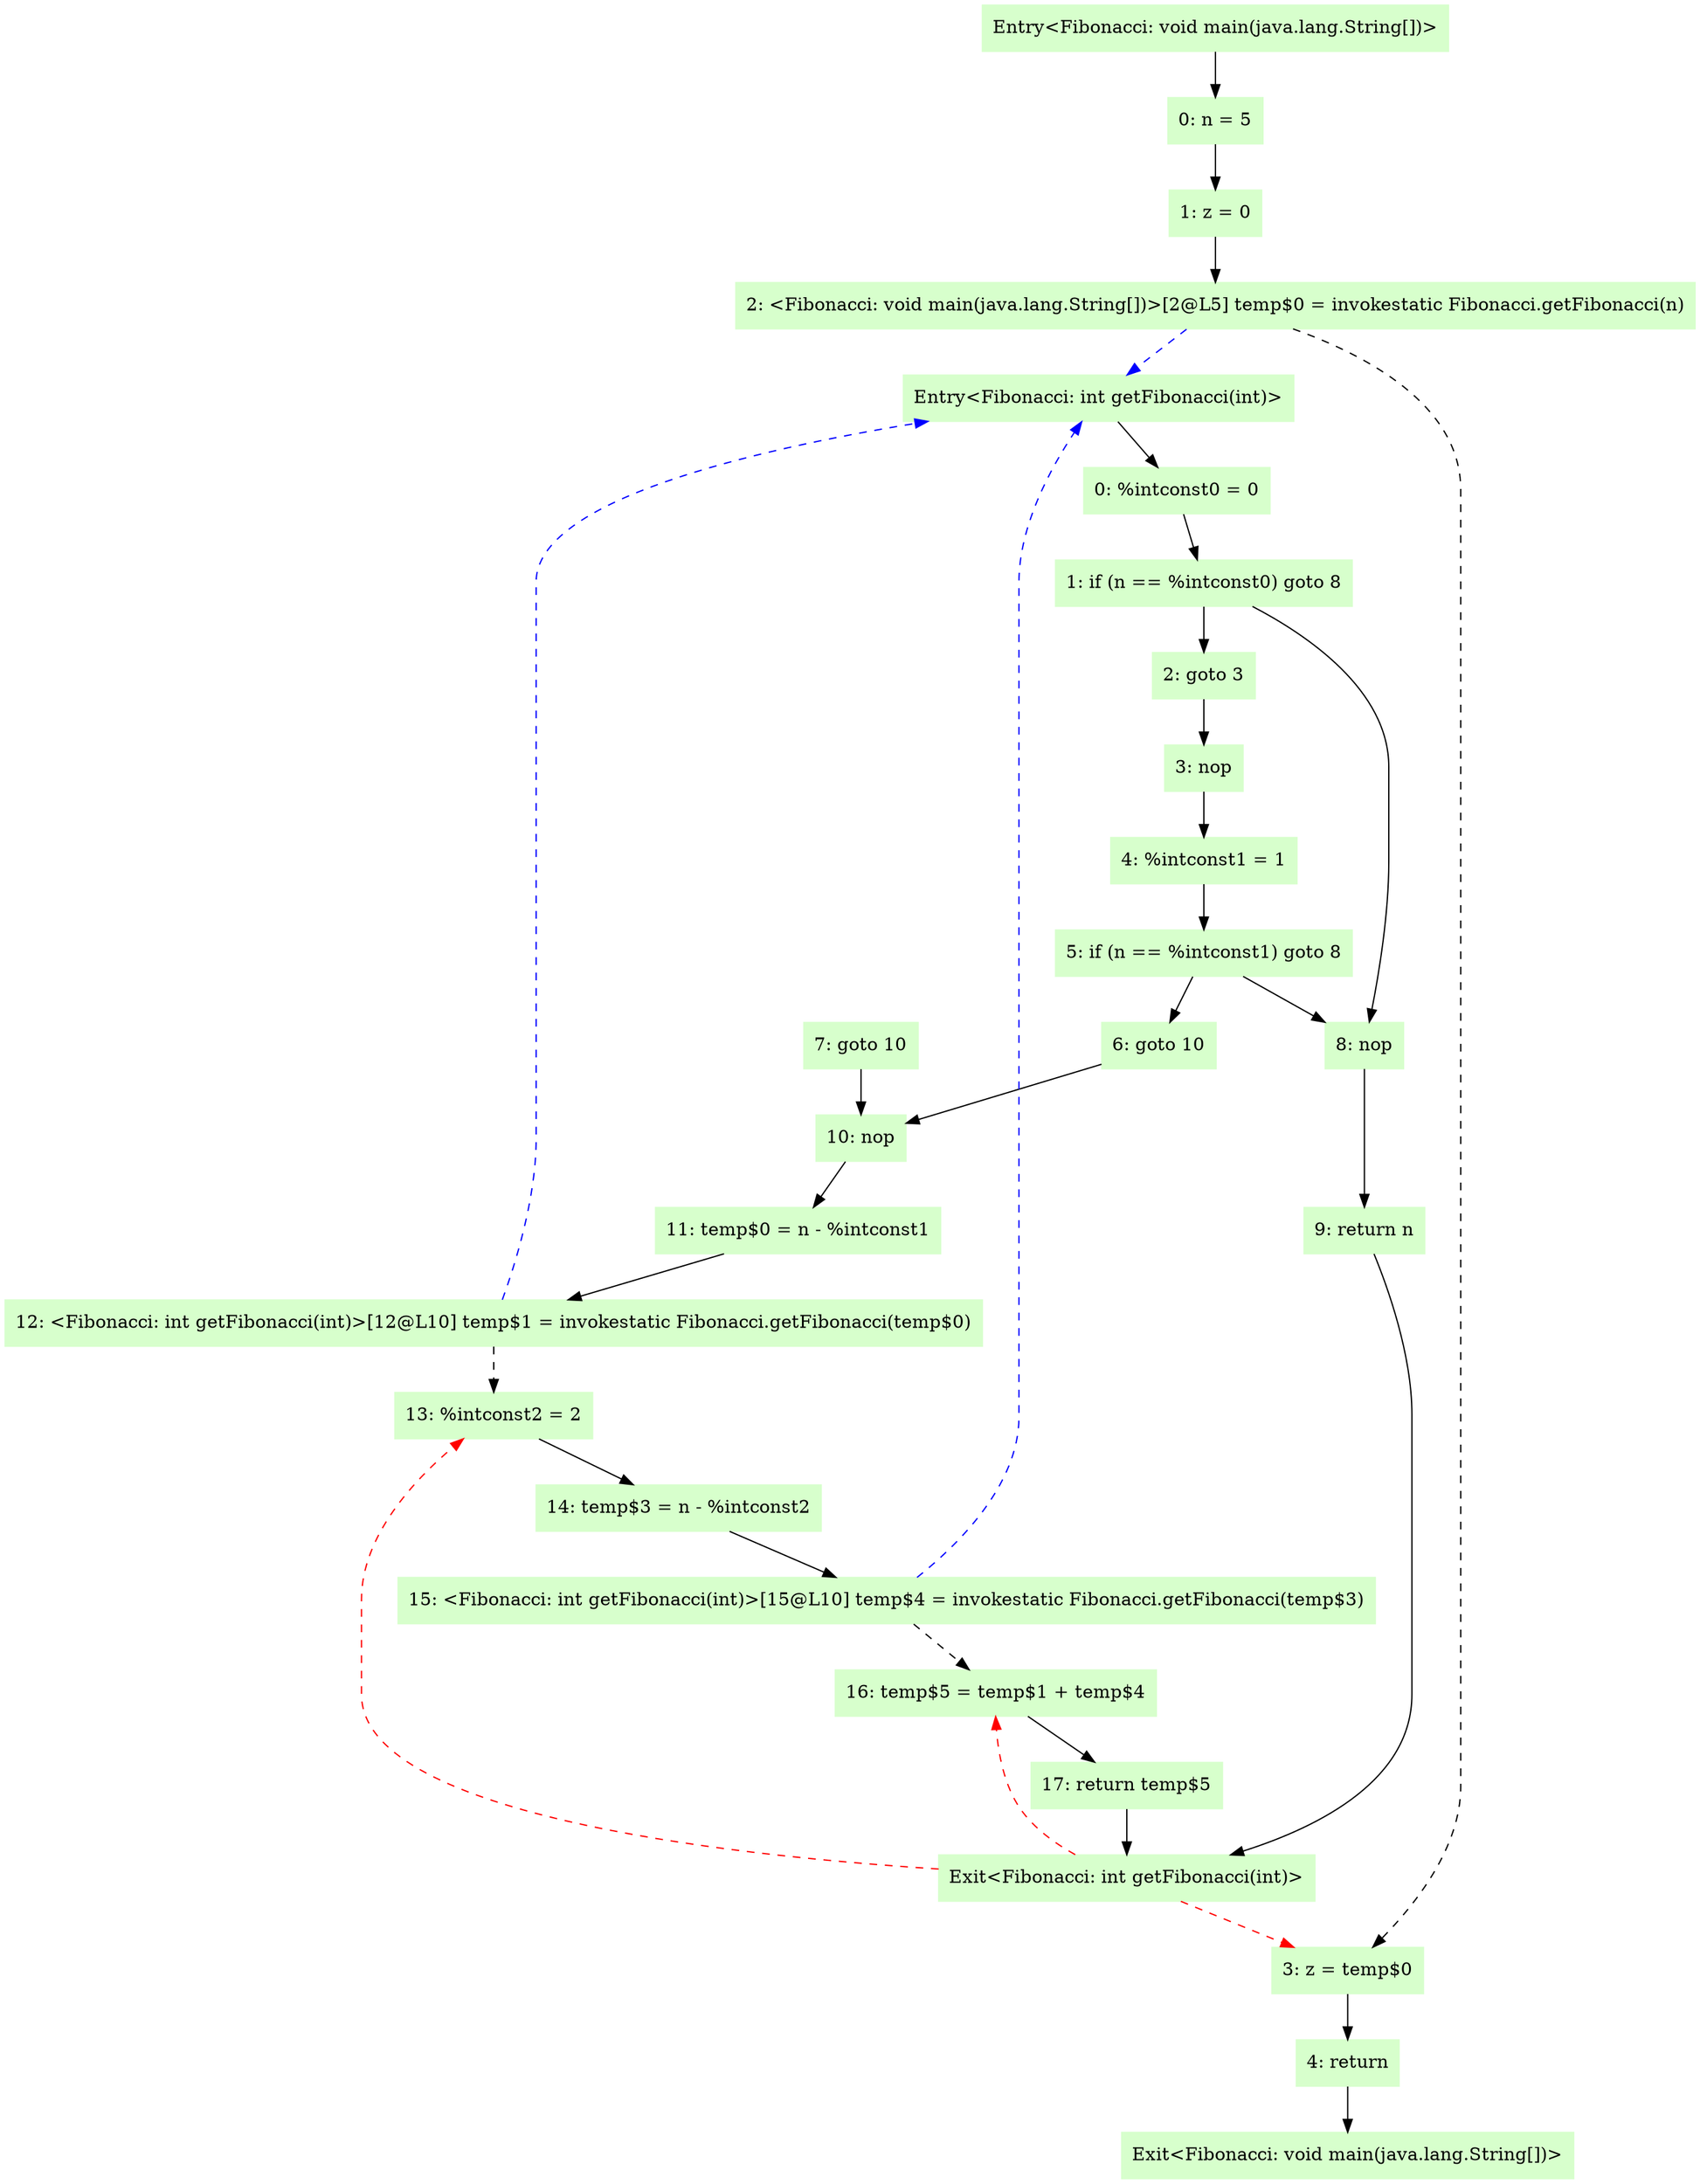 digraph G {
  node [color=".3 .2 1.0",style=filled,shape=box,];
  "Entry<Fibonacci: int getFibonacci(int)>";
  "0: %intconst0 = 0";
  "1: if (n == %intconst0) goto 8";
  "2: goto 3";
  "3: nop";
  "4: %intconst1 = 1";
  "5: if (n == %intconst1) goto 8";
  "6: goto 10";
  "7: goto 10";
  "8: nop";
  "9: return n";
  "10: nop";
  "11: temp$0 = n - %intconst1";
  "12: <Fibonacci: int getFibonacci(int)>[12@L10] temp$1 = invokestatic Fibonacci.getFibonacci(temp$0)";
  "13: %intconst2 = 2";
  "14: temp$3 = n - %intconst2";
  "15: <Fibonacci: int getFibonacci(int)>[15@L10] temp$4 = invokestatic Fibonacci.getFibonacci(temp$3)";
  "16: temp$5 = temp$1 + temp$4";
  "17: return temp$5";
  "Exit<Fibonacci: int getFibonacci(int)>";
  "Entry<Fibonacci: void main(java.lang.String[])>";
  "0: n = 5";
  "1: z = 0";
  "2: <Fibonacci: void main(java.lang.String[])>[2@L5] temp$0 = invokestatic Fibonacci.getFibonacci(n)";
  "3: z = temp$0";
  "4: return";
  "Exit<Fibonacci: void main(java.lang.String[])>";
  "Entry<Fibonacci: int getFibonacci(int)>" -> "0: %intconst0 = 0" [];
  "0: %intconst0 = 0" -> "1: if (n == %intconst0) goto 8" [];
  "1: if (n == %intconst0) goto 8" -> "8: nop" [];
  "1: if (n == %intconst0) goto 8" -> "2: goto 3" [];
  "2: goto 3" -> "3: nop" [];
  "3: nop" -> "4: %intconst1 = 1" [];
  "4: %intconst1 = 1" -> "5: if (n == %intconst1) goto 8" [];
  "5: if (n == %intconst1) goto 8" -> "8: nop" [];
  "5: if (n == %intconst1) goto 8" -> "6: goto 10" [];
  "6: goto 10" -> "10: nop" [];
  "7: goto 10" -> "10: nop" [];
  "8: nop" -> "9: return n" [];
  "9: return n" -> "Exit<Fibonacci: int getFibonacci(int)>" [];
  "10: nop" -> "11: temp$0 = n - %intconst1" [];
  "11: temp$0 = n - %intconst1" -> "12: <Fibonacci: int getFibonacci(int)>[12@L10] temp$1 = invokestatic Fibonacci.getFibonacci(temp$0)" [];
  "12: <Fibonacci: int getFibonacci(int)>[12@L10] temp$1 = invokestatic Fibonacci.getFibonacci(temp$0)" -> "13: %intconst2 = 2" [style=dashed,];
  "12: <Fibonacci: int getFibonacci(int)>[12@L10] temp$1 = invokestatic Fibonacci.getFibonacci(temp$0)" -> "Entry<Fibonacci: int getFibonacci(int)>" [color=blue,style=dashed,];
  "13: %intconst2 = 2" -> "14: temp$3 = n - %intconst2" [];
  "14: temp$3 = n - %intconst2" -> "15: <Fibonacci: int getFibonacci(int)>[15@L10] temp$4 = invokestatic Fibonacci.getFibonacci(temp$3)" [];
  "15: <Fibonacci: int getFibonacci(int)>[15@L10] temp$4 = invokestatic Fibonacci.getFibonacci(temp$3)" -> "16: temp$5 = temp$1 + temp$4" [style=dashed,];
  "15: <Fibonacci: int getFibonacci(int)>[15@L10] temp$4 = invokestatic Fibonacci.getFibonacci(temp$3)" -> "Entry<Fibonacci: int getFibonacci(int)>" [color=blue,style=dashed,];
  "16: temp$5 = temp$1 + temp$4" -> "17: return temp$5" [];
  "17: return temp$5" -> "Exit<Fibonacci: int getFibonacci(int)>" [];
  "Exit<Fibonacci: int getFibonacci(int)>" -> "13: %intconst2 = 2" [color=red,style=dashed,];
  "Exit<Fibonacci: int getFibonacci(int)>" -> "16: temp$5 = temp$1 + temp$4" [color=red,style=dashed,];
  "Exit<Fibonacci: int getFibonacci(int)>" -> "3: z = temp$0" [color=red,style=dashed,];
  "Entry<Fibonacci: void main(java.lang.String[])>" -> "0: n = 5" [];
  "0: n = 5" -> "1: z = 0" [];
  "1: z = 0" -> "2: <Fibonacci: void main(java.lang.String[])>[2@L5] temp$0 = invokestatic Fibonacci.getFibonacci(n)" [];
  "2: <Fibonacci: void main(java.lang.String[])>[2@L5] temp$0 = invokestatic Fibonacci.getFibonacci(n)" -> "3: z = temp$0" [style=dashed,];
  "2: <Fibonacci: void main(java.lang.String[])>[2@L5] temp$0 = invokestatic Fibonacci.getFibonacci(n)" -> "Entry<Fibonacci: int getFibonacci(int)>" [color=blue,style=dashed,];
  "3: z = temp$0" -> "4: return" [];
  "4: return" -> "Exit<Fibonacci: void main(java.lang.String[])>" [];
}
